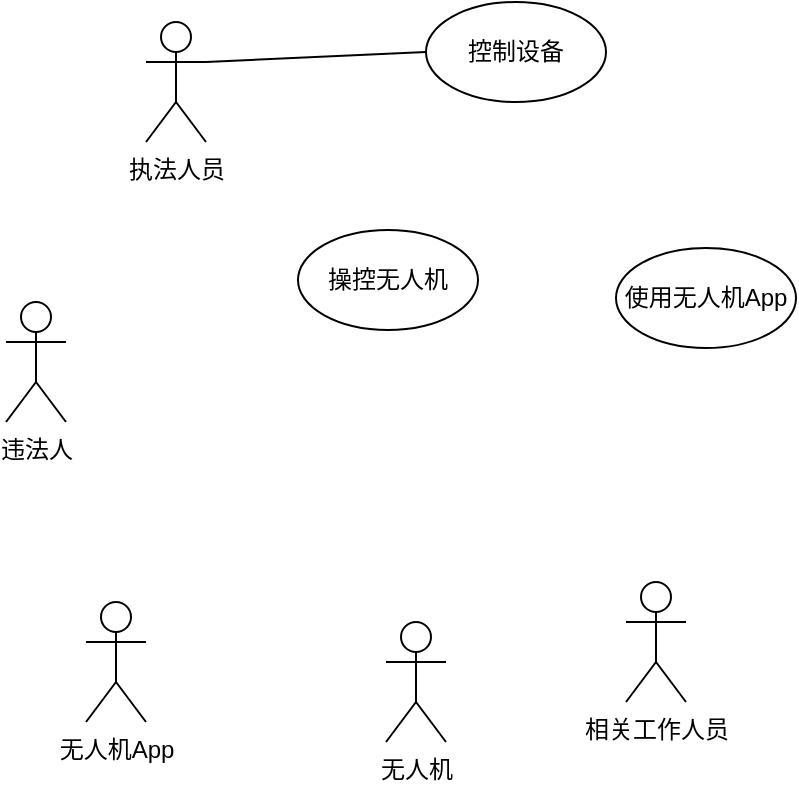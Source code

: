 <mxfile version="20.5.1" type="github">
  <diagram id="M4u4kO3JLNMXwljZ7qPb" name="第 1 页">
    <mxGraphModel dx="696" dy="552" grid="0" gridSize="10" guides="1" tooltips="1" connect="1" arrows="1" fold="1" page="1" pageScale="1" pageWidth="827" pageHeight="1169" math="0" shadow="0">
      <root>
        <mxCell id="0" />
        <mxCell id="1" parent="0" />
        <mxCell id="1Iyk0Zb1A4WTZEfQu4X--1" value="执法人员" style="shape=umlActor;verticalLabelPosition=bottom;verticalAlign=top;html=1;outlineConnect=0;" vertex="1" parent="1">
          <mxGeometry x="160" y="110" width="30" height="60" as="geometry" />
        </mxCell>
        <mxCell id="1Iyk0Zb1A4WTZEfQu4X--3" value="无人机" style="shape=umlActor;verticalLabelPosition=bottom;verticalAlign=top;html=1;outlineConnect=0;" vertex="1" parent="1">
          <mxGeometry x="280" y="410" width="30" height="60" as="geometry" />
        </mxCell>
        <mxCell id="1Iyk0Zb1A4WTZEfQu4X--5" value="无人机App" style="shape=umlActor;verticalLabelPosition=bottom;verticalAlign=top;html=1;outlineConnect=0;" vertex="1" parent="1">
          <mxGeometry x="130" y="400" width="30" height="60" as="geometry" />
        </mxCell>
        <mxCell id="1Iyk0Zb1A4WTZEfQu4X--6" value="违法人" style="shape=umlActor;verticalLabelPosition=bottom;verticalAlign=top;html=1;outlineConnect=0;" vertex="1" parent="1">
          <mxGeometry x="90" y="250" width="30" height="60" as="geometry" />
        </mxCell>
        <mxCell id="1Iyk0Zb1A4WTZEfQu4X--7" value="相关工作人员" style="shape=umlActor;verticalLabelPosition=bottom;verticalAlign=top;html=1;outlineConnect=0;" vertex="1" parent="1">
          <mxGeometry x="400" y="390" width="30" height="60" as="geometry" />
        </mxCell>
        <mxCell id="1Iyk0Zb1A4WTZEfQu4X--9" value="" style="endArrow=none;html=1;rounded=0;entryX=0;entryY=0.5;entryDx=0;entryDy=0;exitX=1;exitY=0.333;exitDx=0;exitDy=0;exitPerimeter=0;" edge="1" parent="1" source="1Iyk0Zb1A4WTZEfQu4X--1" target="1Iyk0Zb1A4WTZEfQu4X--8">
          <mxGeometry width="50" height="50" relative="1" as="geometry">
            <mxPoint x="330" y="370" as="sourcePoint" />
            <mxPoint x="380" y="320" as="targetPoint" />
          </mxGeometry>
        </mxCell>
        <mxCell id="1Iyk0Zb1A4WTZEfQu4X--8" value="控制设备" style="ellipse;whiteSpace=wrap;html=1;" vertex="1" parent="1">
          <mxGeometry x="300" y="100" width="90" height="50" as="geometry" />
        </mxCell>
        <mxCell id="1Iyk0Zb1A4WTZEfQu4X--12" value="操控无人机" style="ellipse;whiteSpace=wrap;html=1;" vertex="1" parent="1">
          <mxGeometry x="236" y="214" width="90" height="50" as="geometry" />
        </mxCell>
        <mxCell id="1Iyk0Zb1A4WTZEfQu4X--13" value="使用无人机App" style="ellipse;whiteSpace=wrap;html=1;" vertex="1" parent="1">
          <mxGeometry x="395" y="223" width="90" height="50" as="geometry" />
        </mxCell>
      </root>
    </mxGraphModel>
  </diagram>
</mxfile>
